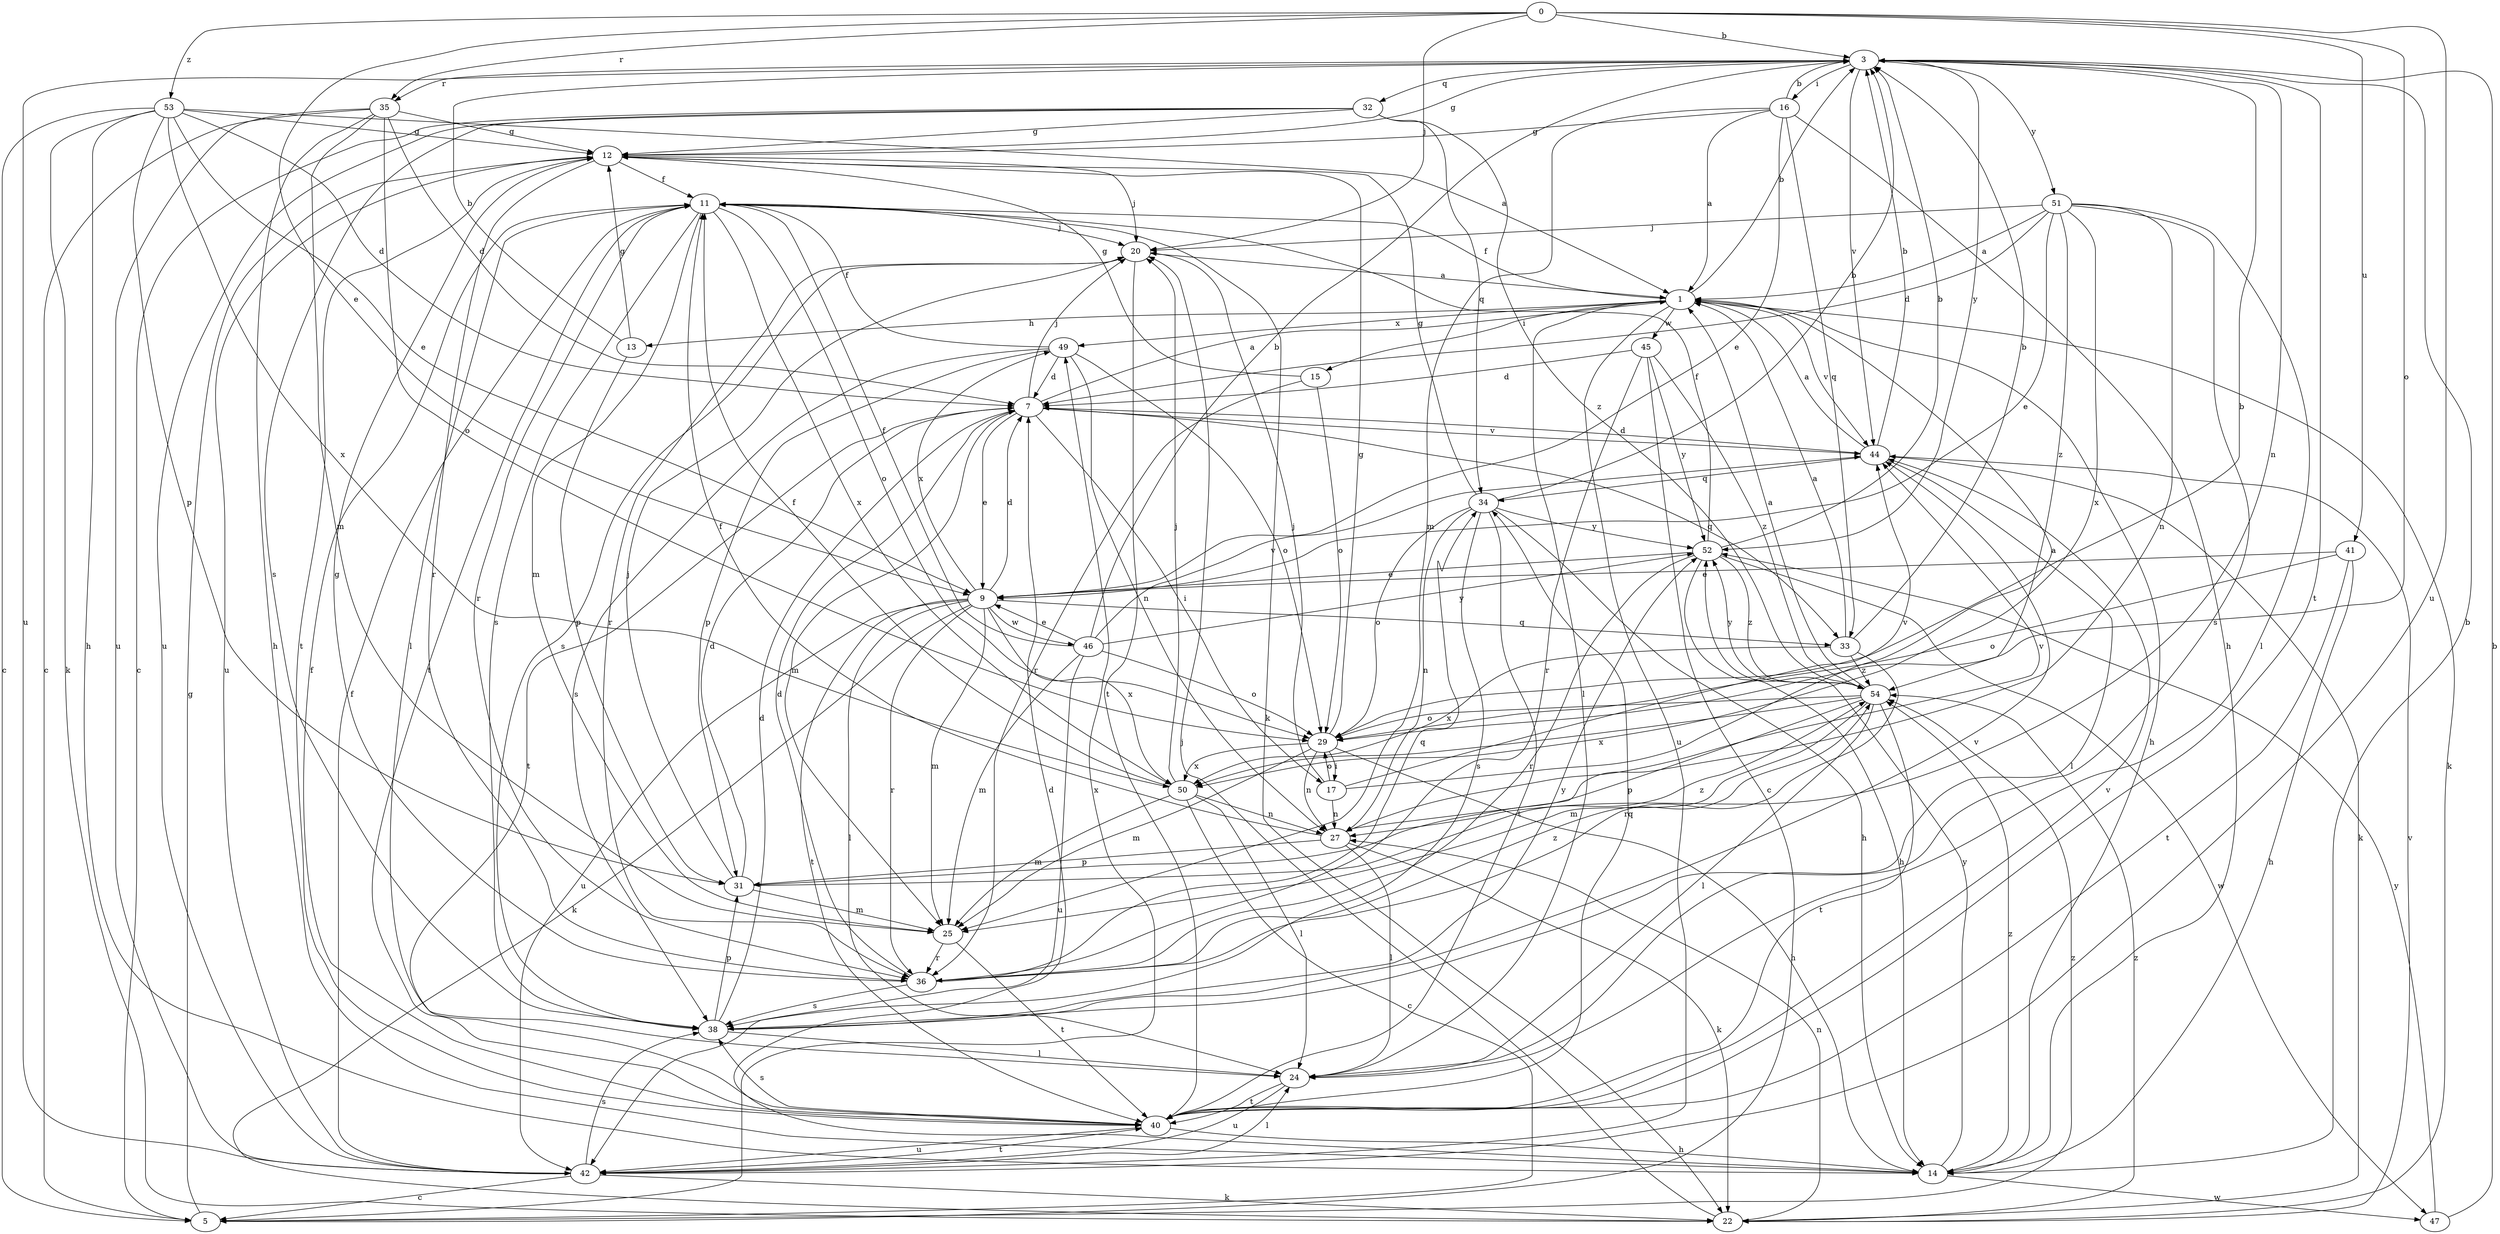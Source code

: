 strict digraph  {
0;
1;
3;
5;
7;
9;
11;
12;
13;
14;
15;
16;
17;
20;
22;
24;
25;
27;
29;
31;
32;
33;
34;
35;
36;
38;
40;
41;
42;
44;
45;
46;
47;
49;
50;
51;
52;
53;
54;
0 -> 3  [label=b];
0 -> 9  [label=e];
0 -> 20  [label=j];
0 -> 29  [label=o];
0 -> 35  [label=r];
0 -> 41  [label=u];
0 -> 42  [label=u];
0 -> 53  [label=z];
1 -> 3  [label=b];
1 -> 11  [label=f];
1 -> 13  [label=h];
1 -> 14  [label=h];
1 -> 15  [label=i];
1 -> 22  [label=k];
1 -> 24  [label=l];
1 -> 42  [label=u];
1 -> 44  [label=v];
1 -> 45  [label=w];
1 -> 49  [label=x];
3 -> 12  [label=g];
3 -> 16  [label=i];
3 -> 27  [label=n];
3 -> 32  [label=q];
3 -> 35  [label=r];
3 -> 40  [label=t];
3 -> 42  [label=u];
3 -> 44  [label=v];
3 -> 51  [label=y];
3 -> 52  [label=y];
5 -> 12  [label=g];
5 -> 49  [label=x];
5 -> 54  [label=z];
7 -> 1  [label=a];
7 -> 9  [label=e];
7 -> 17  [label=i];
7 -> 20  [label=j];
7 -> 25  [label=m];
7 -> 33  [label=q];
7 -> 40  [label=t];
7 -> 44  [label=v];
9 -> 7  [label=d];
9 -> 22  [label=k];
9 -> 24  [label=l];
9 -> 25  [label=m];
9 -> 33  [label=q];
9 -> 36  [label=r];
9 -> 40  [label=t];
9 -> 42  [label=u];
9 -> 46  [label=w];
9 -> 49  [label=x];
9 -> 50  [label=x];
11 -> 20  [label=j];
11 -> 22  [label=k];
11 -> 24  [label=l];
11 -> 25  [label=m];
11 -> 29  [label=o];
11 -> 36  [label=r];
11 -> 38  [label=s];
11 -> 40  [label=t];
11 -> 50  [label=x];
12 -> 11  [label=f];
12 -> 20  [label=j];
12 -> 36  [label=r];
12 -> 40  [label=t];
12 -> 42  [label=u];
13 -> 3  [label=b];
13 -> 12  [label=g];
13 -> 31  [label=p];
14 -> 3  [label=b];
14 -> 7  [label=d];
14 -> 47  [label=w];
14 -> 52  [label=y];
14 -> 54  [label=z];
15 -> 12  [label=g];
15 -> 29  [label=o];
15 -> 36  [label=r];
16 -> 1  [label=a];
16 -> 3  [label=b];
16 -> 9  [label=e];
16 -> 12  [label=g];
16 -> 14  [label=h];
16 -> 25  [label=m];
16 -> 33  [label=q];
17 -> 1  [label=a];
17 -> 20  [label=j];
17 -> 27  [label=n];
17 -> 29  [label=o];
17 -> 44  [label=v];
20 -> 1  [label=a];
20 -> 36  [label=r];
20 -> 38  [label=s];
20 -> 40  [label=t];
22 -> 20  [label=j];
22 -> 27  [label=n];
22 -> 44  [label=v];
22 -> 54  [label=z];
24 -> 40  [label=t];
24 -> 42  [label=u];
25 -> 36  [label=r];
25 -> 40  [label=t];
27 -> 11  [label=f];
27 -> 22  [label=k];
27 -> 24  [label=l];
27 -> 31  [label=p];
27 -> 44  [label=v];
29 -> 3  [label=b];
29 -> 12  [label=g];
29 -> 14  [label=h];
29 -> 17  [label=i];
29 -> 25  [label=m];
29 -> 27  [label=n];
29 -> 50  [label=x];
31 -> 7  [label=d];
31 -> 20  [label=j];
31 -> 25  [label=m];
31 -> 54  [label=z];
32 -> 5  [label=c];
32 -> 12  [label=g];
32 -> 34  [label=q];
32 -> 38  [label=s];
32 -> 42  [label=u];
32 -> 54  [label=z];
33 -> 1  [label=a];
33 -> 3  [label=b];
33 -> 36  [label=r];
33 -> 50  [label=x];
33 -> 54  [label=z];
34 -> 3  [label=b];
34 -> 12  [label=g];
34 -> 14  [label=h];
34 -> 27  [label=n];
34 -> 29  [label=o];
34 -> 38  [label=s];
34 -> 40  [label=t];
34 -> 52  [label=y];
35 -> 5  [label=c];
35 -> 7  [label=d];
35 -> 12  [label=g];
35 -> 14  [label=h];
35 -> 25  [label=m];
35 -> 29  [label=o];
35 -> 42  [label=u];
36 -> 7  [label=d];
36 -> 12  [label=g];
36 -> 34  [label=q];
36 -> 38  [label=s];
36 -> 54  [label=z];
38 -> 7  [label=d];
38 -> 24  [label=l];
38 -> 31  [label=p];
38 -> 44  [label=v];
38 -> 52  [label=y];
40 -> 11  [label=f];
40 -> 14  [label=h];
40 -> 34  [label=q];
40 -> 38  [label=s];
40 -> 42  [label=u];
40 -> 44  [label=v];
41 -> 9  [label=e];
41 -> 14  [label=h];
41 -> 29  [label=o];
41 -> 40  [label=t];
42 -> 5  [label=c];
42 -> 11  [label=f];
42 -> 22  [label=k];
42 -> 24  [label=l];
42 -> 38  [label=s];
42 -> 40  [label=t];
44 -> 1  [label=a];
44 -> 3  [label=b];
44 -> 7  [label=d];
44 -> 22  [label=k];
44 -> 24  [label=l];
44 -> 34  [label=q];
45 -> 5  [label=c];
45 -> 7  [label=d];
45 -> 36  [label=r];
45 -> 52  [label=y];
45 -> 54  [label=z];
46 -> 3  [label=b];
46 -> 9  [label=e];
46 -> 11  [label=f];
46 -> 25  [label=m];
46 -> 29  [label=o];
46 -> 42  [label=u];
46 -> 44  [label=v];
46 -> 52  [label=y];
47 -> 3  [label=b];
47 -> 52  [label=y];
49 -> 7  [label=d];
49 -> 11  [label=f];
49 -> 27  [label=n];
49 -> 29  [label=o];
49 -> 31  [label=p];
49 -> 38  [label=s];
50 -> 5  [label=c];
50 -> 11  [label=f];
50 -> 20  [label=j];
50 -> 24  [label=l];
50 -> 25  [label=m];
50 -> 27  [label=n];
51 -> 1  [label=a];
51 -> 7  [label=d];
51 -> 9  [label=e];
51 -> 20  [label=j];
51 -> 24  [label=l];
51 -> 27  [label=n];
51 -> 38  [label=s];
51 -> 50  [label=x];
51 -> 54  [label=z];
52 -> 3  [label=b];
52 -> 9  [label=e];
52 -> 11  [label=f];
52 -> 14  [label=h];
52 -> 36  [label=r];
52 -> 47  [label=w];
52 -> 54  [label=z];
53 -> 1  [label=a];
53 -> 5  [label=c];
53 -> 7  [label=d];
53 -> 9  [label=e];
53 -> 12  [label=g];
53 -> 14  [label=h];
53 -> 22  [label=k];
53 -> 31  [label=p];
53 -> 50  [label=x];
54 -> 1  [label=a];
54 -> 24  [label=l];
54 -> 25  [label=m];
54 -> 29  [label=o];
54 -> 31  [label=p];
54 -> 40  [label=t];
54 -> 50  [label=x];
54 -> 52  [label=y];
}
